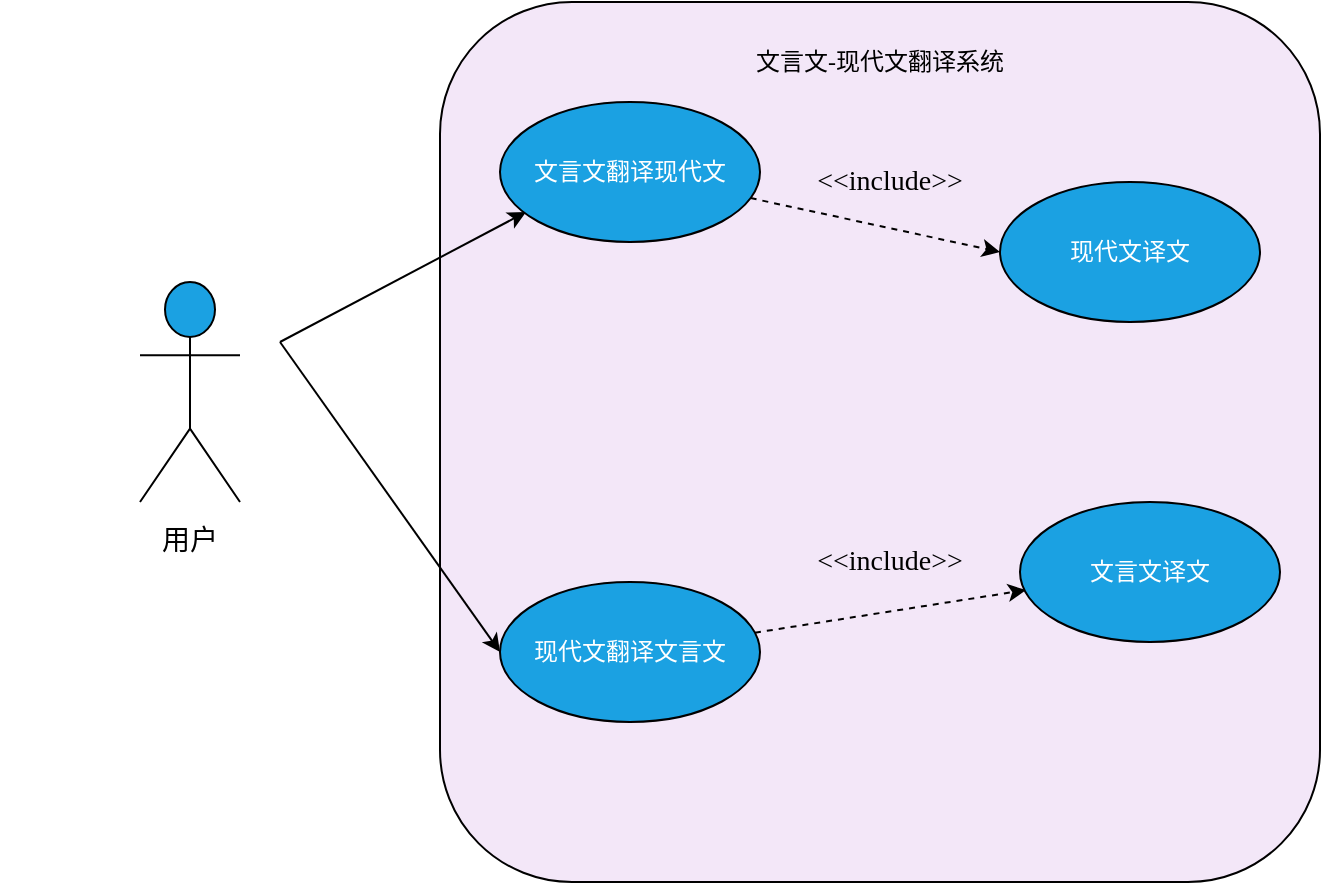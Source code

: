 <mxfile version="21.3.2" type="github" pages="2">
  <diagram name="第 1 页" id="JaTiI77g6eKHVEttl6wa">
    <mxGraphModel dx="1253" dy="836" grid="1" gridSize="10" guides="1" tooltips="1" connect="1" arrows="1" fold="1" page="1" pageScale="1" pageWidth="827" pageHeight="1169" math="0" shadow="0">
      <root>
        <mxCell id="0" />
        <mxCell id="1" parent="0" />
        <mxCell id="KhAThkJv5Irgp1XRV-3g-1" value="&lt;p style=&quot;line-height: 0%;&quot;&gt;&lt;br&gt;&lt;/p&gt;" style="whiteSpace=wrap;html=1;aspect=fixed;align=center;strokeColor=#000000;rounded=1;fillColor=#f3e7f8;" vertex="1" parent="1">
          <mxGeometry x="-160" y="150" width="440" height="440" as="geometry" />
        </mxCell>
        <mxCell id="KhAThkJv5Irgp1XRV-3g-6" style="rounded=0;orthogonalLoop=1;jettySize=auto;html=1;entryX=0.1;entryY=0.786;entryDx=0;entryDy=0;entryPerimeter=0;" edge="1" parent="1" target="KhAThkJv5Irgp1XRV-3g-4">
          <mxGeometry relative="1" as="geometry">
            <mxPoint x="-240" y="320" as="sourcePoint" />
          </mxGeometry>
        </mxCell>
        <mxCell id="KhAThkJv5Irgp1XRV-3g-7" style="rounded=0;orthogonalLoop=1;jettySize=auto;html=1;entryX=0;entryY=0.5;entryDx=0;entryDy=0;" edge="1" parent="1" target="KhAThkJv5Irgp1XRV-3g-5">
          <mxGeometry relative="1" as="geometry">
            <mxPoint x="-240" y="320" as="sourcePoint" />
          </mxGeometry>
        </mxCell>
        <mxCell id="KhAThkJv5Irgp1XRV-3g-3" value="Actor" style="shape=umlActor;verticalLabelPosition=bottom;verticalAlign=top;html=1;outlineConnect=0;fillColor=#1ba1e2;fontColor=#ffffff;strokeColor=#000000;" vertex="1" parent="1">
          <mxGeometry x="-310" y="290" width="50" height="110" as="geometry" />
        </mxCell>
        <mxCell id="KhAThkJv5Irgp1XRV-3g-11" style="rounded=0;orthogonalLoop=1;jettySize=auto;html=1;entryX=0;entryY=0.5;entryDx=0;entryDy=0;dashed=1;" edge="1" parent="1" source="KhAThkJv5Irgp1XRV-3g-4" target="KhAThkJv5Irgp1XRV-3g-9">
          <mxGeometry relative="1" as="geometry" />
        </mxCell>
        <mxCell id="KhAThkJv5Irgp1XRV-3g-4" value="&lt;font face=&quot;Verdana&quot;&gt;文言文翻译现代文&lt;/font&gt;" style="ellipse;whiteSpace=wrap;html=1;fillColor=#1ba1e2;fontColor=#ffffff;strokeColor=#000000;labelBackgroundColor=none;labelBorderColor=none;" vertex="1" parent="1">
          <mxGeometry x="-130" y="200" width="130" height="70" as="geometry" />
        </mxCell>
        <mxCell id="KhAThkJv5Irgp1XRV-3g-12" style="rounded=0;orthogonalLoop=1;jettySize=auto;html=1;entryX=0.023;entryY=0.629;entryDx=0;entryDy=0;entryPerimeter=0;dashed=1;" edge="1" parent="1" source="KhAThkJv5Irgp1XRV-3g-5" target="KhAThkJv5Irgp1XRV-3g-10">
          <mxGeometry relative="1" as="geometry" />
        </mxCell>
        <mxCell id="KhAThkJv5Irgp1XRV-3g-5" value="&lt;font face=&quot;Verdana&quot;&gt;现代文翻译文言文&lt;/font&gt;" style="ellipse;whiteSpace=wrap;html=1;fillColor=#1ba1e2;fontColor=#ffffff;strokeColor=#000000;labelBackgroundColor=none;labelBorderColor=none;" vertex="1" parent="1">
          <mxGeometry x="-130" y="440" width="130" height="70" as="geometry" />
        </mxCell>
        <mxCell id="KhAThkJv5Irgp1XRV-3g-8" value="&lt;font face=&quot;Verdana&quot;&gt;文言文-现代文翻译系统&lt;/font&gt;" style="rounded=0;whiteSpace=wrap;html=1;strokeColor=none;opacity=0;" vertex="1" parent="1">
          <mxGeometry x="-35" y="150" width="190" height="60" as="geometry" />
        </mxCell>
        <mxCell id="KhAThkJv5Irgp1XRV-3g-9" value="&lt;font face=&quot;Verdana&quot;&gt;现代文译文&lt;/font&gt;" style="ellipse;whiteSpace=wrap;html=1;fillColor=#1ba1e2;fontColor=#ffffff;strokeColor=#000000;labelBackgroundColor=none;labelBorderColor=none;" vertex="1" parent="1">
          <mxGeometry x="120" y="240" width="130" height="70" as="geometry" />
        </mxCell>
        <mxCell id="KhAThkJv5Irgp1XRV-3g-10" value="&lt;font face=&quot;Verdana&quot;&gt;文言文译文&lt;/font&gt;" style="ellipse;whiteSpace=wrap;html=1;fillColor=#1ba1e2;fontColor=#ffffff;strokeColor=#000000;labelBackgroundColor=none;labelBorderColor=none;" vertex="1" parent="1">
          <mxGeometry x="130" y="400" width="130" height="70" as="geometry" />
        </mxCell>
        <mxCell id="KhAThkJv5Irgp1XRV-3g-13" value="&lt;font style=&quot;font-size: 14px;&quot; face=&quot;Verdana&quot;&gt;&amp;lt;&amp;lt;include&amp;gt;&amp;gt;&lt;/font&gt;" style="rounded=0;whiteSpace=wrap;html=1;strokeColor=none;opacity=0;rotation=0;" vertex="1" parent="1">
          <mxGeometry x="-30" y="210" width="190" height="60" as="geometry" />
        </mxCell>
        <mxCell id="KhAThkJv5Irgp1XRV-3g-14" value="&lt;font style=&quot;font-size: 14px;&quot; face=&quot;Verdana&quot;&gt;&amp;lt;&amp;lt;include&amp;gt;&amp;gt;&lt;/font&gt;" style="rounded=0;whiteSpace=wrap;html=1;strokeColor=none;opacity=0;rotation=0;" vertex="1" parent="1">
          <mxGeometry x="-30" y="400" width="190" height="60" as="geometry" />
        </mxCell>
        <mxCell id="dI-QGvxnpe4SQHdEIde6-1" value="&lt;font style=&quot;font-size: 14px;&quot; face=&quot;Verdana&quot;&gt;用户&lt;/font&gt;" style="rounded=0;whiteSpace=wrap;html=1;strokeColor=none;opacity=0;" vertex="1" parent="1">
          <mxGeometry x="-380" y="390" width="190" height="60" as="geometry" />
        </mxCell>
      </root>
    </mxGraphModel>
  </diagram>
  <diagram id="ez33ICEjyrJMeEuoVsqn" name="第 2 页">
    <mxGraphModel dx="426" dy="836" grid="1" gridSize="10" guides="1" tooltips="1" connect="1" arrows="1" fold="1" page="1" pageScale="1" pageWidth="827" pageHeight="1169" math="0" shadow="0">
      <root>
        <mxCell id="0" />
        <mxCell id="1" parent="0" />
        <mxCell id="Ssd7fIlNlYfRAPl8rsqp-1" value="&lt;p style=&quot;line-height: 0%;&quot;&gt;&lt;br&gt;&lt;/p&gt;" style="whiteSpace=wrap;html=1;aspect=fixed;align=center;strokeColor=#000000;rounded=1;fillColor=#f3e7f8;" vertex="1" parent="1">
          <mxGeometry x="220" y="180" width="440" height="440" as="geometry" />
        </mxCell>
        <mxCell id="Ssd7fIlNlYfRAPl8rsqp-2" style="rounded=0;orthogonalLoop=1;jettySize=auto;html=1;entryX=0.1;entryY=0.786;entryDx=0;entryDy=0;entryPerimeter=0;" edge="1" parent="1" target="Ssd7fIlNlYfRAPl8rsqp-6">
          <mxGeometry relative="1" as="geometry">
            <mxPoint x="140" y="350" as="sourcePoint" />
          </mxGeometry>
        </mxCell>
        <mxCell id="Ssd7fIlNlYfRAPl8rsqp-3" style="rounded=0;orthogonalLoop=1;jettySize=auto;html=1;entryX=0;entryY=0.5;entryDx=0;entryDy=0;" edge="1" parent="1" target="Ssd7fIlNlYfRAPl8rsqp-8">
          <mxGeometry relative="1" as="geometry">
            <mxPoint x="140" y="350" as="sourcePoint" />
          </mxGeometry>
        </mxCell>
        <mxCell id="Ssd7fIlNlYfRAPl8rsqp-4" value="Actor" style="shape=umlActor;verticalLabelPosition=bottom;verticalAlign=top;html=1;outlineConnect=0;fillColor=#1ba1e2;fontColor=#ffffff;strokeColor=#000000;" vertex="1" parent="1">
          <mxGeometry x="70" y="320" width="50" height="110" as="geometry" />
        </mxCell>
        <mxCell id="Ssd7fIlNlYfRAPl8rsqp-5" style="rounded=0;orthogonalLoop=1;jettySize=auto;html=1;entryX=0;entryY=0.5;entryDx=0;entryDy=0;dashed=1;" edge="1" parent="1" source="Ssd7fIlNlYfRAPl8rsqp-6" target="Ssd7fIlNlYfRAPl8rsqp-10">
          <mxGeometry relative="1" as="geometry" />
        </mxCell>
        <mxCell id="Ssd7fIlNlYfRAPl8rsqp-6" value="&lt;font face=&quot;Verdana&quot;&gt;文言文翻译现代文&lt;/font&gt;" style="ellipse;whiteSpace=wrap;html=1;fillColor=#1ba1e2;fontColor=#ffffff;strokeColor=#000000;labelBackgroundColor=none;labelBorderColor=none;" vertex="1" parent="1">
          <mxGeometry x="250" y="230" width="130" height="70" as="geometry" />
        </mxCell>
        <mxCell id="Ssd7fIlNlYfRAPl8rsqp-7" style="rounded=0;orthogonalLoop=1;jettySize=auto;html=1;entryX=0.023;entryY=0.629;entryDx=0;entryDy=0;entryPerimeter=0;dashed=1;" edge="1" parent="1" source="Ssd7fIlNlYfRAPl8rsqp-8" target="Ssd7fIlNlYfRAPl8rsqp-11">
          <mxGeometry relative="1" as="geometry" />
        </mxCell>
        <mxCell id="Ssd7fIlNlYfRAPl8rsqp-8" value="&lt;font face=&quot;Verdana&quot;&gt;现代文翻译文言文&lt;/font&gt;" style="ellipse;whiteSpace=wrap;html=1;fillColor=#1ba1e2;fontColor=#ffffff;strokeColor=#000000;labelBackgroundColor=none;labelBorderColor=none;" vertex="1" parent="1">
          <mxGeometry x="250" y="470" width="130" height="70" as="geometry" />
        </mxCell>
        <mxCell id="Ssd7fIlNlYfRAPl8rsqp-9" value="&lt;font face=&quot;Verdana&quot;&gt;文言文-现代文翻译系统&lt;/font&gt;" style="rounded=0;whiteSpace=wrap;html=1;strokeColor=none;opacity=0;" vertex="1" parent="1">
          <mxGeometry x="345" y="180" width="190" height="60" as="geometry" />
        </mxCell>
        <mxCell id="Ssd7fIlNlYfRAPl8rsqp-10" value="&lt;font face=&quot;Verdana&quot;&gt;现代文译文&lt;/font&gt;" style="ellipse;whiteSpace=wrap;html=1;fillColor=#1ba1e2;fontColor=#ffffff;strokeColor=#000000;labelBackgroundColor=none;labelBorderColor=none;" vertex="1" parent="1">
          <mxGeometry x="500" y="270" width="130" height="70" as="geometry" />
        </mxCell>
        <mxCell id="Ssd7fIlNlYfRAPl8rsqp-11" value="&lt;font face=&quot;Verdana&quot;&gt;文言文译文&lt;/font&gt;" style="ellipse;whiteSpace=wrap;html=1;fillColor=#1ba1e2;fontColor=#ffffff;strokeColor=#000000;labelBackgroundColor=none;labelBorderColor=none;" vertex="1" parent="1">
          <mxGeometry x="510" y="430" width="130" height="70" as="geometry" />
        </mxCell>
        <mxCell id="Ssd7fIlNlYfRAPl8rsqp-12" value="&lt;font style=&quot;font-size: 14px;&quot; face=&quot;Verdana&quot;&gt;&amp;lt;&amp;lt;include&amp;gt;&amp;gt;&lt;/font&gt;" style="rounded=0;whiteSpace=wrap;html=1;strokeColor=none;opacity=0;rotation=0;" vertex="1" parent="1">
          <mxGeometry x="350" y="240" width="190" height="60" as="geometry" />
        </mxCell>
        <mxCell id="Ssd7fIlNlYfRAPl8rsqp-13" value="&lt;font style=&quot;font-size: 14px;&quot; face=&quot;Verdana&quot;&gt;&amp;lt;&amp;lt;include&amp;gt;&amp;gt;&lt;/font&gt;" style="rounded=0;whiteSpace=wrap;html=1;strokeColor=none;opacity=0;rotation=0;" vertex="1" parent="1">
          <mxGeometry x="350" y="430" width="190" height="60" as="geometry" />
        </mxCell>
      </root>
    </mxGraphModel>
  </diagram>
</mxfile>
